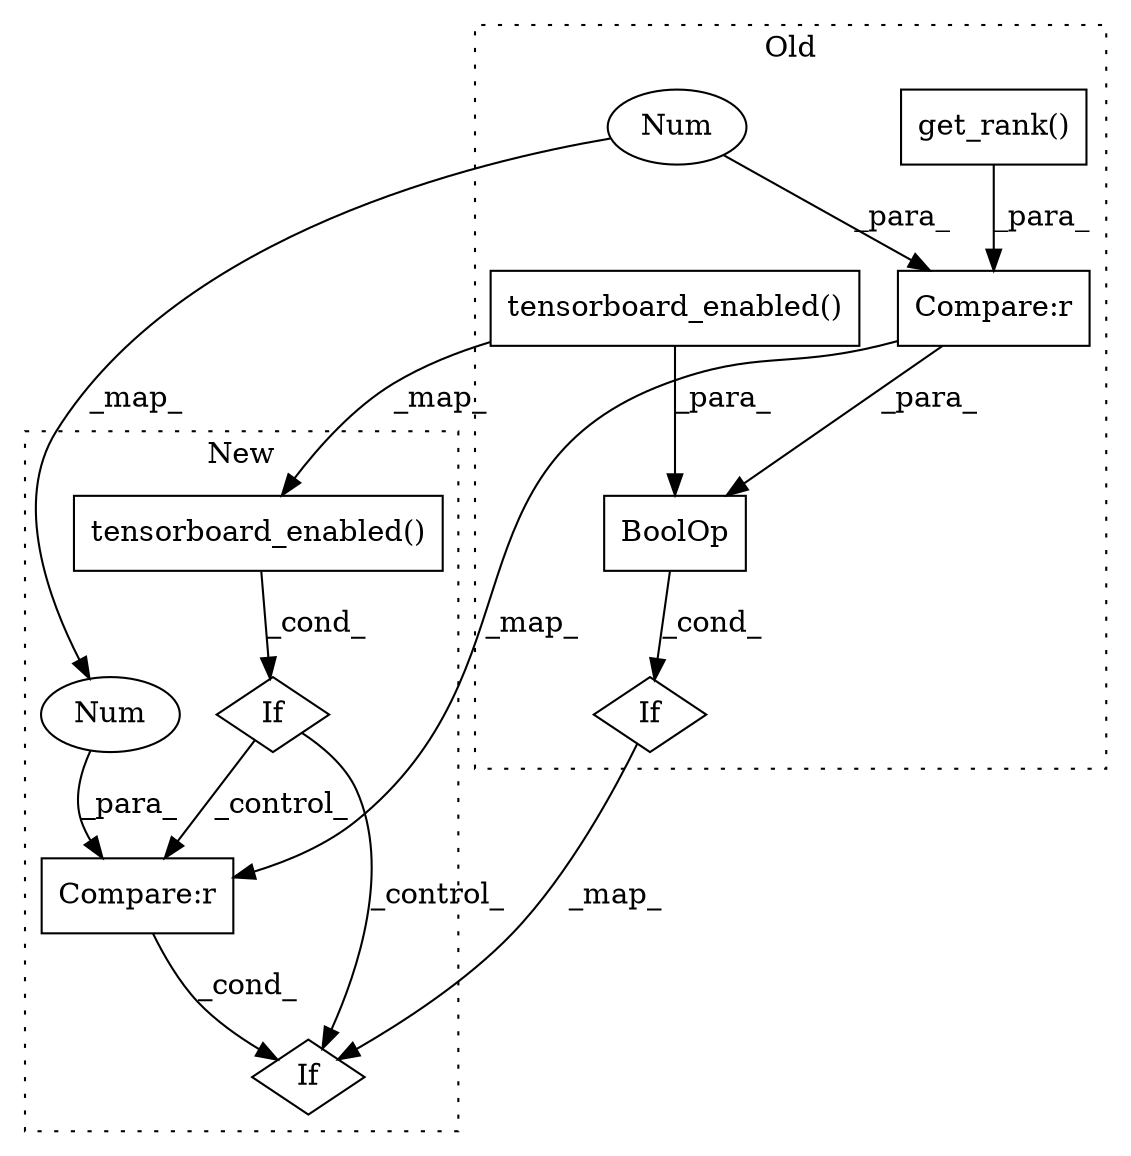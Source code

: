 digraph G {
subgraph cluster0 {
1 [label="tensorboard_enabled()" a="75" s="28341" l="35" shape="box"];
3 [label="If" a="96" s="28293" l="3" shape="diamond"];
5 [label="get_rank()" a="75" s="28381" l="28" shape="box"];
7 [label="Compare:r" a="40" s="28381" l="33" shape="box"];
9 [label="BoolOp" a="72" s="28296" l="118" shape="box"];
11 [label="Num" a="76" s="28413" l="1" shape="ellipse"];
label = "Old";
style="dotted";
}
subgraph cluster1 {
2 [label="tensorboard_enabled()" a="75" s="28361" l="26" shape="box"];
4 [label="If" a="96" s="28462" l="3" shape="diamond"];
6 [label="Compare:r" a="40" s="28465" l="21" shape="box"];
8 [label="If" a="96" s="28358" l="3" shape="diamond"];
10 [label="Num" a="76" s="28485" l="1" shape="ellipse"];
label = "New";
style="dotted";
}
1 -> 9 [label="_para_"];
1 -> 2 [label="_map_"];
2 -> 8 [label="_cond_"];
3 -> 4 [label="_map_"];
5 -> 7 [label="_para_"];
6 -> 4 [label="_cond_"];
7 -> 9 [label="_para_"];
7 -> 6 [label="_map_"];
8 -> 6 [label="_control_"];
8 -> 4 [label="_control_"];
9 -> 3 [label="_cond_"];
10 -> 6 [label="_para_"];
11 -> 10 [label="_map_"];
11 -> 7 [label="_para_"];
}